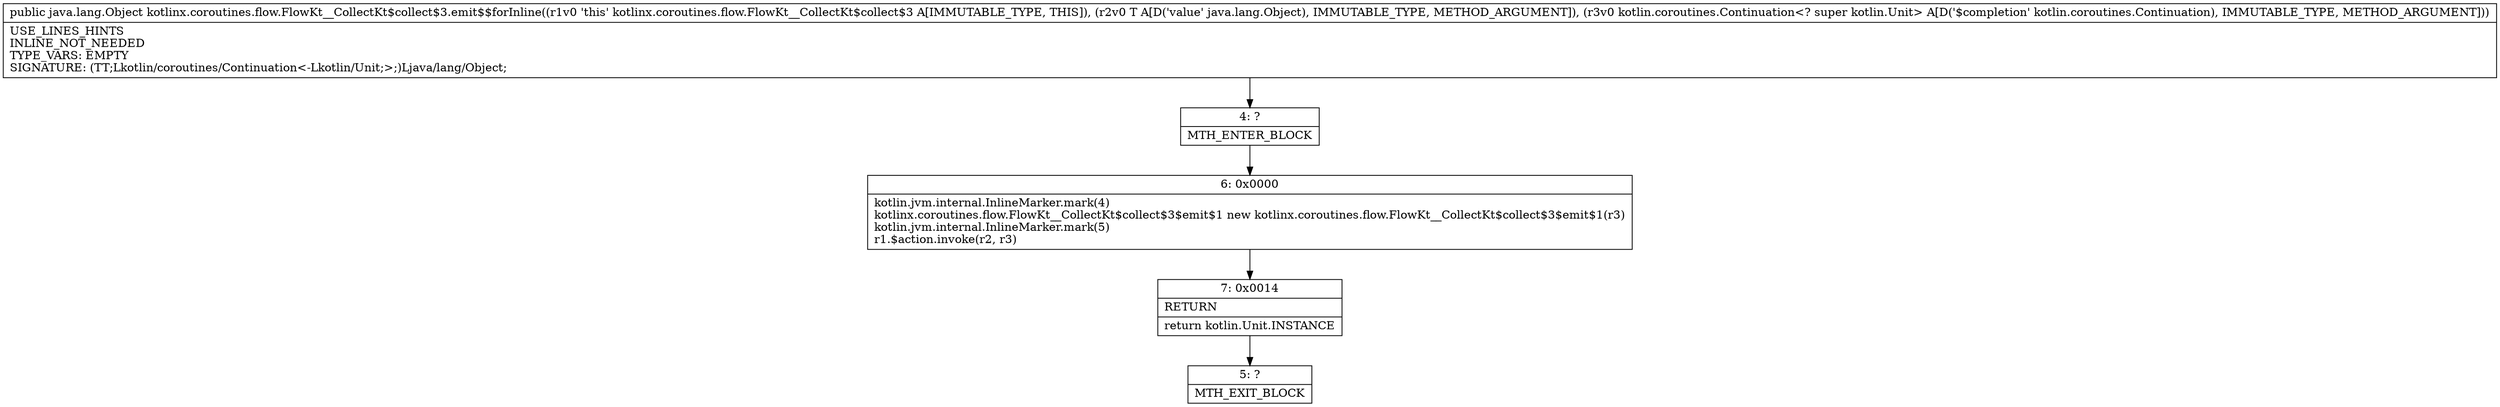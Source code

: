 digraph "CFG forkotlinx.coroutines.flow.FlowKt__CollectKt$collect$3.emit$$forInline(Ljava\/lang\/Object;Lkotlin\/coroutines\/Continuation;)Ljava\/lang\/Object;" {
Node_4 [shape=record,label="{4\:\ ?|MTH_ENTER_BLOCK\l}"];
Node_6 [shape=record,label="{6\:\ 0x0000|kotlin.jvm.internal.InlineMarker.mark(4)\lkotlinx.coroutines.flow.FlowKt__CollectKt$collect$3$emit$1 new kotlinx.coroutines.flow.FlowKt__CollectKt$collect$3$emit$1(r3)\lkotlin.jvm.internal.InlineMarker.mark(5)\lr1.$action.invoke(r2, r3)\l}"];
Node_7 [shape=record,label="{7\:\ 0x0014|RETURN\l|return kotlin.Unit.INSTANCE\l}"];
Node_5 [shape=record,label="{5\:\ ?|MTH_EXIT_BLOCK\l}"];
MethodNode[shape=record,label="{public java.lang.Object kotlinx.coroutines.flow.FlowKt__CollectKt$collect$3.emit$$forInline((r1v0 'this' kotlinx.coroutines.flow.FlowKt__CollectKt$collect$3 A[IMMUTABLE_TYPE, THIS]), (r2v0 T A[D('value' java.lang.Object), IMMUTABLE_TYPE, METHOD_ARGUMENT]), (r3v0 kotlin.coroutines.Continuation\<? super kotlin.Unit\> A[D('$completion' kotlin.coroutines.Continuation), IMMUTABLE_TYPE, METHOD_ARGUMENT]))  | USE_LINES_HINTS\lINLINE_NOT_NEEDED\lTYPE_VARS: EMPTY\lSIGNATURE: (TT;Lkotlin\/coroutines\/Continuation\<\-Lkotlin\/Unit;\>;)Ljava\/lang\/Object;\l}"];
MethodNode -> Node_4;Node_4 -> Node_6;
Node_6 -> Node_7;
Node_7 -> Node_5;
}

